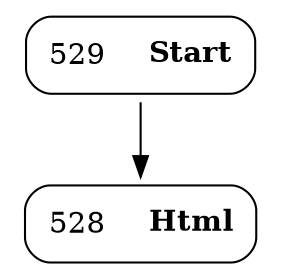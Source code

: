 digraph ast {
node [shape=none];
528 [label=<<TABLE border='1' cellspacing='0' cellpadding='10' style='rounded' ><TR><TD border='0'>528</TD><TD border='0'><B>Html</B></TD></TR></TABLE>>];
529 [label=<<TABLE border='1' cellspacing='0' cellpadding='10' style='rounded' ><TR><TD border='0'>529</TD><TD border='0'><B>Start</B></TD></TR></TABLE>>];
529 -> 528 [weight=2];
}
